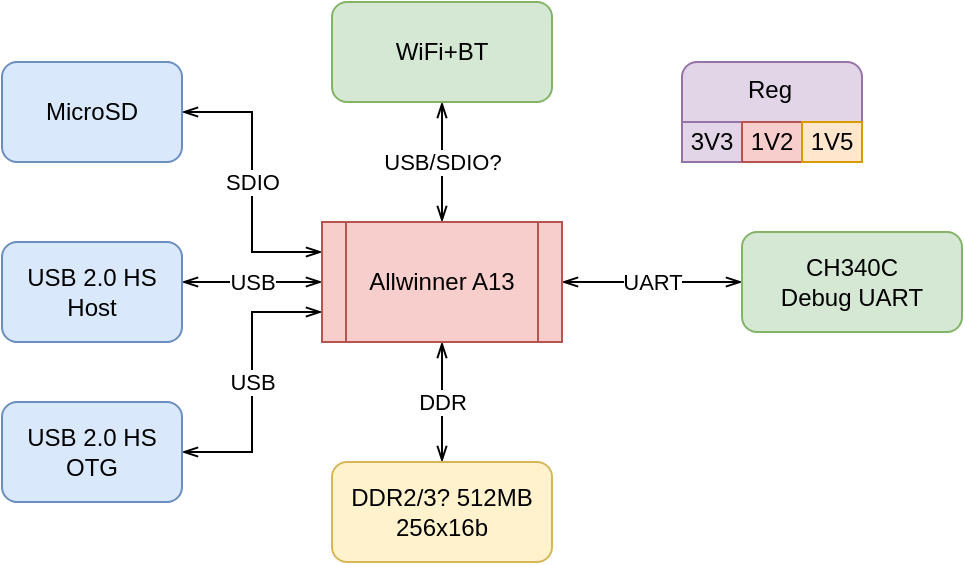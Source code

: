 <mxfile version="12.4.2" type="device" pages="1"><diagram id="jdlpyHvQspa6vw6opEK2" name="Page-1"><mxGraphModel dx="1422" dy="822" grid="1" gridSize="10" guides="1" tooltips="1" connect="1" arrows="1" fold="1" page="1" pageScale="1" pageWidth="1100" pageHeight="850" math="0" shadow="0"><root><mxCell id="0"/><mxCell id="1" parent="0"/><mxCell id="gGxKRBcFA1osA-mGhDxZ-2" value="DDR" style="edgeStyle=orthogonalEdgeStyle;rounded=0;orthogonalLoop=1;jettySize=auto;html=1;exitX=0.5;exitY=1;exitDx=0;exitDy=0;startArrow=openThin;startFill=0;endArrow=openThin;endFill=0;entryX=0.5;entryY=0;entryDx=0;entryDy=0;" parent="1" source="gGxKRBcFA1osA-mGhDxZ-1" target="gGxKRBcFA1osA-mGhDxZ-4" edge="1"><mxGeometry relative="1" as="geometry"><mxPoint x="550.333" y="480" as="targetPoint"/></mxGeometry></mxCell><mxCell id="gGxKRBcFA1osA-mGhDxZ-6" value="USB/SDIO?" style="edgeStyle=orthogonalEdgeStyle;rounded=0;orthogonalLoop=1;jettySize=auto;html=1;exitX=0.5;exitY=0;exitDx=0;exitDy=0;entryX=0.5;entryY=1;entryDx=0;entryDy=0;startArrow=openThin;startFill=0;endArrow=openThin;endFill=0;" parent="1" source="gGxKRBcFA1osA-mGhDxZ-1" target="gGxKRBcFA1osA-mGhDxZ-5" edge="1"><mxGeometry relative="1" as="geometry"/></mxCell><mxCell id="gGxKRBcFA1osA-mGhDxZ-8" value="UART" style="edgeStyle=orthogonalEdgeStyle;rounded=0;orthogonalLoop=1;jettySize=auto;html=1;exitX=1;exitY=0.5;exitDx=0;exitDy=0;entryX=0;entryY=0.5;entryDx=0;entryDy=0;startArrow=openThin;startFill=0;endArrow=openThin;endFill=0;" parent="1" source="gGxKRBcFA1osA-mGhDxZ-1" target="gGxKRBcFA1osA-mGhDxZ-7" edge="1"><mxGeometry relative="1" as="geometry"/></mxCell><mxCell id="gGxKRBcFA1osA-mGhDxZ-14" value="SDIO" style="edgeStyle=orthogonalEdgeStyle;rounded=0;orthogonalLoop=1;jettySize=auto;html=1;exitX=0;exitY=0.25;exitDx=0;exitDy=0;entryX=1;entryY=0.5;entryDx=0;entryDy=0;startArrow=openThin;startFill=0;endArrow=openThin;endFill=0;" parent="1" source="gGxKRBcFA1osA-mGhDxZ-1" target="gGxKRBcFA1osA-mGhDxZ-13" edge="1"><mxGeometry relative="1" as="geometry"/></mxCell><mxCell id="gGxKRBcFA1osA-mGhDxZ-16" value="USB" style="edgeStyle=orthogonalEdgeStyle;rounded=0;orthogonalLoop=1;jettySize=auto;html=1;exitX=0;exitY=0.5;exitDx=0;exitDy=0;startArrow=openThin;startFill=0;endArrow=openThin;endFill=0;" parent="1" source="gGxKRBcFA1osA-mGhDxZ-1" edge="1"><mxGeometry relative="1" as="geometry"><mxPoint x="420" y="420" as="targetPoint"/></mxGeometry></mxCell><mxCell id="gGxKRBcFA1osA-mGhDxZ-20" value="USB" style="edgeStyle=orthogonalEdgeStyle;rounded=0;orthogonalLoop=1;jettySize=auto;html=1;exitX=0;exitY=0.75;exitDx=0;exitDy=0;entryX=1;entryY=0.5;entryDx=0;entryDy=0;startArrow=openThin;startFill=0;endArrow=openThin;endFill=0;" parent="1" source="gGxKRBcFA1osA-mGhDxZ-1" target="gGxKRBcFA1osA-mGhDxZ-18" edge="1"><mxGeometry relative="1" as="geometry"/></mxCell><mxCell id="gGxKRBcFA1osA-mGhDxZ-1" value="Allwinner A13" style="shape=process;whiteSpace=wrap;html=1;backgroundOutline=1;fillColor=#f8cecc;strokeColor=#b85450;" parent="1" vertex="1"><mxGeometry x="490" y="390" width="120" height="60" as="geometry"/></mxCell><mxCell id="gGxKRBcFA1osA-mGhDxZ-4" value="&lt;div&gt;DDR2/3? 512MB&lt;br&gt;&lt;/div&gt;&lt;div&gt;256x16b&lt;br&gt;&lt;/div&gt;" style="rounded=1;whiteSpace=wrap;html=1;fillColor=#fff2cc;strokeColor=#d6b656;" parent="1" vertex="1"><mxGeometry x="495" y="510" width="110" height="50" as="geometry"/></mxCell><mxCell id="gGxKRBcFA1osA-mGhDxZ-5" value="&lt;div&gt;WiFi+BT&lt;/div&gt;" style="rounded=1;whiteSpace=wrap;html=1;fillColor=#d5e8d4;strokeColor=#82b366;" parent="1" vertex="1"><mxGeometry x="495" y="280" width="110" height="50" as="geometry"/></mxCell><mxCell id="gGxKRBcFA1osA-mGhDxZ-7" value="&lt;div&gt;CH340C&lt;/div&gt;&lt;div&gt;Debug UART&lt;br&gt;&lt;/div&gt;" style="rounded=1;whiteSpace=wrap;html=1;fillColor=#d5e8d4;strokeColor=#82b366;" parent="1" vertex="1"><mxGeometry x="700" y="395" width="110" height="50" as="geometry"/></mxCell><mxCell id="gGxKRBcFA1osA-mGhDxZ-13" value="MicroSD" style="rounded=1;whiteSpace=wrap;html=1;fillColor=#dae8fc;strokeColor=#6c8ebf;" parent="1" vertex="1"><mxGeometry x="330" y="310" width="90" height="50" as="geometry"/></mxCell><mxCell id="gGxKRBcFA1osA-mGhDxZ-18" value="USB 2.0 HS OTG" style="rounded=1;whiteSpace=wrap;html=1;fillColor=#dae8fc;strokeColor=#6c8ebf;" parent="1" vertex="1"><mxGeometry x="330" y="480" width="90" height="50" as="geometry"/></mxCell><mxCell id="gGxKRBcFA1osA-mGhDxZ-19" value="&lt;div&gt;USB 2.0 HS Host&lt;/div&gt;" style="rounded=1;whiteSpace=wrap;html=1;fillColor=#dae8fc;strokeColor=#6c8ebf;" parent="1" vertex="1"><mxGeometry x="330" y="400" width="90" height="50" as="geometry"/></mxCell><mxCell id="AQFBBg0GL1ccL4elJYLC-2" value="" style="rounded=1;whiteSpace=wrap;html=1;fillColor=#e1d5e7;strokeColor=#9673a6;" parent="1" vertex="1"><mxGeometry x="670" y="310" width="90" height="50" as="geometry"/></mxCell><mxCell id="AQFBBg0GL1ccL4elJYLC-5" value="3V3" style="rounded=0;whiteSpace=wrap;html=1;fillColor=#e1d5e7;strokeColor=#9673a6;" parent="1" vertex="1"><mxGeometry x="670" y="340" width="30" height="20" as="geometry"/></mxCell><mxCell id="AQFBBg0GL1ccL4elJYLC-6" value="1V2" style="rounded=0;whiteSpace=wrap;html=1;fillColor=#f8cecc;strokeColor=#b85450;" parent="1" vertex="1"><mxGeometry x="700" y="340" width="30" height="20" as="geometry"/></mxCell><mxCell id="AQFBBg0GL1ccL4elJYLC-7" value="1V5" style="rounded=0;whiteSpace=wrap;html=1;fillColor=#ffe6cc;strokeColor=#d79b00;" parent="1" vertex="1"><mxGeometry x="730" y="340" width="30" height="20" as="geometry"/></mxCell><mxCell id="AQFBBg0GL1ccL4elJYLC-10" value="Reg" style="text;html=1;strokeColor=none;fillColor=none;align=center;verticalAlign=middle;whiteSpace=wrap;rounded=0;" parent="1" vertex="1"><mxGeometry x="694" y="314" width="40" height="20" as="geometry"/></mxCell></root></mxGraphModel></diagram></mxfile>